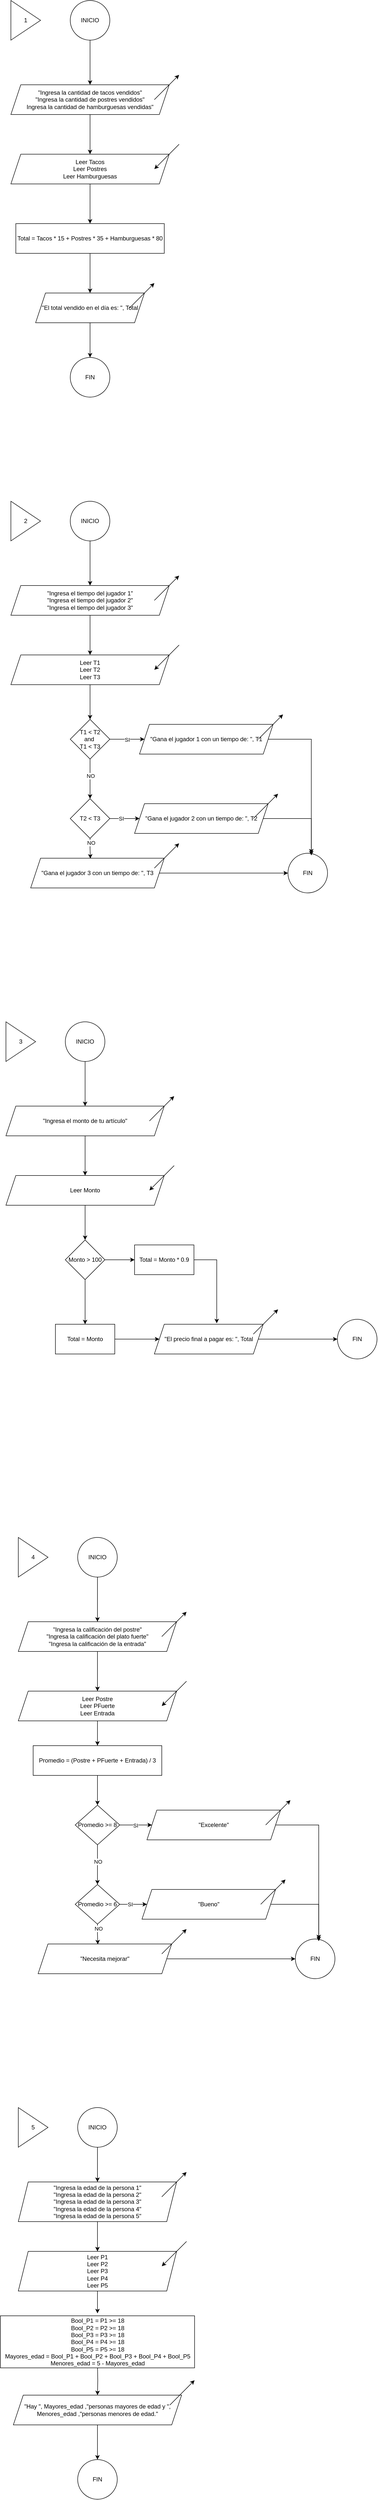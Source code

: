 <mxfile version="26.0.9">
  <diagram name="Página-1" id="dGv_ipiiO5JooaasCGac">
    <mxGraphModel dx="1720" dy="828" grid="1" gridSize="10" guides="1" tooltips="1" connect="1" arrows="1" fold="1" page="1" pageScale="1" pageWidth="850" pageHeight="1100" math="0" shadow="0">
      <root>
        <mxCell id="0" />
        <mxCell id="1" parent="0" />
        <mxCell id="MHHyMCnwShdOzs4blgGm-4" value="" style="edgeStyle=orthogonalEdgeStyle;rounded=0;orthogonalLoop=1;jettySize=auto;html=1;" edge="1" parent="1" source="MHHyMCnwShdOzs4blgGm-2" target="MHHyMCnwShdOzs4blgGm-3">
          <mxGeometry relative="1" as="geometry" />
        </mxCell>
        <mxCell id="MHHyMCnwShdOzs4blgGm-2" value="INICIO" style="ellipse;whiteSpace=wrap;html=1;aspect=fixed;" vertex="1" parent="1">
          <mxGeometry x="150" y="20" width="80" height="80" as="geometry" />
        </mxCell>
        <mxCell id="MHHyMCnwShdOzs4blgGm-6" value="" style="edgeStyle=orthogonalEdgeStyle;rounded=0;orthogonalLoop=1;jettySize=auto;html=1;" edge="1" parent="1" source="MHHyMCnwShdOzs4blgGm-3" target="MHHyMCnwShdOzs4blgGm-5">
          <mxGeometry relative="1" as="geometry" />
        </mxCell>
        <mxCell id="MHHyMCnwShdOzs4blgGm-3" value="&quot;Ingresa la cantidad de tacos vendidos&quot;&lt;div&gt;&quot;Ingresa la cantidad de postres vendidos&quot;&lt;/div&gt;&lt;div&gt;Ingresa la cantidad de hamburguesas vendidas&quot;&lt;/div&gt;" style="shape=parallelogram;perimeter=parallelogramPerimeter;whiteSpace=wrap;html=1;fixedSize=1;" vertex="1" parent="1">
          <mxGeometry x="30" y="190" width="320" height="60" as="geometry" />
        </mxCell>
        <mxCell id="MHHyMCnwShdOzs4blgGm-8" value="" style="edgeStyle=orthogonalEdgeStyle;rounded=0;orthogonalLoop=1;jettySize=auto;html=1;" edge="1" parent="1" source="MHHyMCnwShdOzs4blgGm-5" target="MHHyMCnwShdOzs4blgGm-7">
          <mxGeometry relative="1" as="geometry" />
        </mxCell>
        <mxCell id="MHHyMCnwShdOzs4blgGm-5" value="Leer Tacos&lt;div&gt;Leer Postres&lt;/div&gt;&lt;div&gt;Leer Hamburguesas&lt;/div&gt;" style="shape=parallelogram;perimeter=parallelogramPerimeter;whiteSpace=wrap;html=1;fixedSize=1;" vertex="1" parent="1">
          <mxGeometry x="30" y="330" width="320" height="60" as="geometry" />
        </mxCell>
        <mxCell id="MHHyMCnwShdOzs4blgGm-12" value="" style="edgeStyle=orthogonalEdgeStyle;rounded=0;orthogonalLoop=1;jettySize=auto;html=1;" edge="1" parent="1" source="MHHyMCnwShdOzs4blgGm-7" target="MHHyMCnwShdOzs4blgGm-11">
          <mxGeometry relative="1" as="geometry" />
        </mxCell>
        <mxCell id="MHHyMCnwShdOzs4blgGm-7" value="Total = Tacos * 15 + Postres * 35 + Hamburguesas * 80" style="whiteSpace=wrap;html=1;" vertex="1" parent="1">
          <mxGeometry x="40" y="470" width="300" height="60" as="geometry" />
        </mxCell>
        <mxCell id="MHHyMCnwShdOzs4blgGm-14" value="" style="edgeStyle=orthogonalEdgeStyle;rounded=0;orthogonalLoop=1;jettySize=auto;html=1;" edge="1" parent="1" source="MHHyMCnwShdOzs4blgGm-11" target="MHHyMCnwShdOzs4blgGm-13">
          <mxGeometry relative="1" as="geometry" />
        </mxCell>
        <mxCell id="MHHyMCnwShdOzs4blgGm-11" value="&quot;El total vendido en el día es: &quot;, Total" style="shape=parallelogram;perimeter=parallelogramPerimeter;whiteSpace=wrap;html=1;fixedSize=1;" vertex="1" parent="1">
          <mxGeometry x="80" y="610" width="220" height="60" as="geometry" />
        </mxCell>
        <mxCell id="MHHyMCnwShdOzs4blgGm-13" value="FIN" style="ellipse;whiteSpace=wrap;html=1;" vertex="1" parent="1">
          <mxGeometry x="150" y="740" width="80" height="80" as="geometry" />
        </mxCell>
        <mxCell id="MHHyMCnwShdOzs4blgGm-15" value="" style="endArrow=classic;html=1;rounded=0;" edge="1" parent="1">
          <mxGeometry width="50" height="50" relative="1" as="geometry">
            <mxPoint x="320" y="220" as="sourcePoint" />
            <mxPoint x="370" y="170" as="targetPoint" />
          </mxGeometry>
        </mxCell>
        <mxCell id="MHHyMCnwShdOzs4blgGm-16" value="" style="endArrow=classic;html=1;rounded=0;" edge="1" parent="1">
          <mxGeometry width="50" height="50" relative="1" as="geometry">
            <mxPoint x="270" y="640" as="sourcePoint" />
            <mxPoint x="320" y="590" as="targetPoint" />
          </mxGeometry>
        </mxCell>
        <mxCell id="MHHyMCnwShdOzs4blgGm-18" value="1" style="triangle;whiteSpace=wrap;html=1;" vertex="1" parent="1">
          <mxGeometry x="30" y="20" width="60" height="80" as="geometry" />
        </mxCell>
        <mxCell id="MHHyMCnwShdOzs4blgGm-19" value="" style="endArrow=classic;html=1;rounded=0;" edge="1" parent="1">
          <mxGeometry width="50" height="50" relative="1" as="geometry">
            <mxPoint x="370" y="310" as="sourcePoint" />
            <mxPoint x="320" y="360" as="targetPoint" />
          </mxGeometry>
        </mxCell>
        <mxCell id="MHHyMCnwShdOzs4blgGm-20" value="" style="edgeStyle=orthogonalEdgeStyle;rounded=0;orthogonalLoop=1;jettySize=auto;html=1;" edge="1" parent="1" source="MHHyMCnwShdOzs4blgGm-21" target="MHHyMCnwShdOzs4blgGm-23">
          <mxGeometry relative="1" as="geometry" />
        </mxCell>
        <mxCell id="MHHyMCnwShdOzs4blgGm-21" value="INICIO" style="ellipse;whiteSpace=wrap;html=1;aspect=fixed;" vertex="1" parent="1">
          <mxGeometry x="150" y="1030" width="80" height="80" as="geometry" />
        </mxCell>
        <mxCell id="MHHyMCnwShdOzs4blgGm-22" value="" style="edgeStyle=orthogonalEdgeStyle;rounded=0;orthogonalLoop=1;jettySize=auto;html=1;" edge="1" parent="1" source="MHHyMCnwShdOzs4blgGm-23" target="MHHyMCnwShdOzs4blgGm-25">
          <mxGeometry relative="1" as="geometry" />
        </mxCell>
        <mxCell id="MHHyMCnwShdOzs4blgGm-23" value="&quot;Ingresa el tiempo del jugador 1&quot;&lt;br&gt;&quot;Ingresa el tiempo del jugador 2&quot;&lt;div&gt;&quot;Ingresa el tiempo del jugador 3&quot;&lt;/div&gt;" style="shape=parallelogram;perimeter=parallelogramPerimeter;whiteSpace=wrap;html=1;fixedSize=1;" vertex="1" parent="1">
          <mxGeometry x="30" y="1200" width="320" height="60" as="geometry" />
        </mxCell>
        <mxCell id="MHHyMCnwShdOzs4blgGm-36" value="" style="edgeStyle=orthogonalEdgeStyle;rounded=0;orthogonalLoop=1;jettySize=auto;html=1;" edge="1" parent="1" source="MHHyMCnwShdOzs4blgGm-25" target="MHHyMCnwShdOzs4blgGm-35">
          <mxGeometry relative="1" as="geometry" />
        </mxCell>
        <mxCell id="MHHyMCnwShdOzs4blgGm-25" value="Leer T1&lt;div&gt;Leer T2&lt;/div&gt;&lt;div&gt;Leer T3&lt;/div&gt;" style="shape=parallelogram;perimeter=parallelogramPerimeter;whiteSpace=wrap;html=1;fixedSize=1;" vertex="1" parent="1">
          <mxGeometry x="30" y="1340" width="320" height="60" as="geometry" />
        </mxCell>
        <mxCell id="MHHyMCnwShdOzs4blgGm-31" value="" style="endArrow=classic;html=1;rounded=0;" edge="1" parent="1">
          <mxGeometry width="50" height="50" relative="1" as="geometry">
            <mxPoint x="320" y="1230" as="sourcePoint" />
            <mxPoint x="370" y="1180" as="targetPoint" />
          </mxGeometry>
        </mxCell>
        <mxCell id="MHHyMCnwShdOzs4blgGm-33" value="2" style="triangle;whiteSpace=wrap;html=1;" vertex="1" parent="1">
          <mxGeometry x="30" y="1030" width="60" height="80" as="geometry" />
        </mxCell>
        <mxCell id="MHHyMCnwShdOzs4blgGm-34" value="" style="endArrow=classic;html=1;rounded=0;" edge="1" parent="1">
          <mxGeometry width="50" height="50" relative="1" as="geometry">
            <mxPoint x="370" y="1320" as="sourcePoint" />
            <mxPoint x="320" y="1370" as="targetPoint" />
          </mxGeometry>
        </mxCell>
        <mxCell id="MHHyMCnwShdOzs4blgGm-38" value="" style="edgeStyle=orthogonalEdgeStyle;rounded=0;orthogonalLoop=1;jettySize=auto;html=1;" edge="1" parent="1" source="MHHyMCnwShdOzs4blgGm-35" target="MHHyMCnwShdOzs4blgGm-37">
          <mxGeometry relative="1" as="geometry" />
        </mxCell>
        <mxCell id="MHHyMCnwShdOzs4blgGm-39" value="SI" style="edgeLabel;html=1;align=center;verticalAlign=middle;resizable=0;points=[];" vertex="1" connectable="0" parent="MHHyMCnwShdOzs4blgGm-38">
          <mxGeometry x="-0.011" y="-1" relative="1" as="geometry">
            <mxPoint as="offset" />
          </mxGeometry>
        </mxCell>
        <mxCell id="MHHyMCnwShdOzs4blgGm-41" value="" style="edgeStyle=orthogonalEdgeStyle;rounded=0;orthogonalLoop=1;jettySize=auto;html=1;" edge="1" parent="1" source="MHHyMCnwShdOzs4blgGm-35" target="MHHyMCnwShdOzs4blgGm-40">
          <mxGeometry relative="1" as="geometry" />
        </mxCell>
        <mxCell id="MHHyMCnwShdOzs4blgGm-46" value="NO" style="edgeLabel;html=1;align=center;verticalAlign=middle;resizable=0;points=[];" vertex="1" connectable="0" parent="MHHyMCnwShdOzs4blgGm-41">
          <mxGeometry x="-0.15" y="1" relative="1" as="geometry">
            <mxPoint as="offset" />
          </mxGeometry>
        </mxCell>
        <mxCell id="MHHyMCnwShdOzs4blgGm-35" value="T1 &amp;lt; T2&lt;div&gt;and&amp;nbsp;&lt;/div&gt;&lt;div&gt;T1 &amp;lt; T3&lt;/div&gt;" style="rhombus;whiteSpace=wrap;html=1;" vertex="1" parent="1">
          <mxGeometry x="150" y="1470" width="80" height="80" as="geometry" />
        </mxCell>
        <mxCell id="MHHyMCnwShdOzs4blgGm-37" value="&quot;Gana el jugador 1 con un tiempo de: &quot;, T1" style="shape=parallelogram;perimeter=parallelogramPerimeter;whiteSpace=wrap;html=1;fixedSize=1;" vertex="1" parent="1">
          <mxGeometry x="290" y="1480" width="270" height="60" as="geometry" />
        </mxCell>
        <mxCell id="MHHyMCnwShdOzs4blgGm-43" style="edgeStyle=orthogonalEdgeStyle;rounded=0;orthogonalLoop=1;jettySize=auto;html=1;exitX=1;exitY=0.5;exitDx=0;exitDy=0;entryX=0;entryY=0.5;entryDx=0;entryDy=0;" edge="1" parent="1" source="MHHyMCnwShdOzs4blgGm-40" target="MHHyMCnwShdOzs4blgGm-42">
          <mxGeometry relative="1" as="geometry" />
        </mxCell>
        <mxCell id="MHHyMCnwShdOzs4blgGm-47" value="SI" style="edgeLabel;html=1;align=center;verticalAlign=middle;resizable=0;points=[];" vertex="1" connectable="0" parent="MHHyMCnwShdOzs4blgGm-43">
          <mxGeometry x="-0.247" relative="1" as="geometry">
            <mxPoint as="offset" />
          </mxGeometry>
        </mxCell>
        <mxCell id="MHHyMCnwShdOzs4blgGm-40" value="T2 &amp;lt; T3" style="rhombus;whiteSpace=wrap;html=1;" vertex="1" parent="1">
          <mxGeometry x="150" y="1630" width="80" height="80" as="geometry" />
        </mxCell>
        <mxCell id="MHHyMCnwShdOzs4blgGm-42" value="&quot;Gana el jugador 2&lt;span style=&quot;color: rgba(0, 0, 0, 0); font-family: monospace; font-size: 0px; text-align: start; text-wrap: nowrap;&quot;&gt;%3CmxGraphModel%3E%3Croot%3E%3CmxCell%20id%3D%220%22%2F%3E%3CmxCell%20id%3D%221%22%20parent%3D%220%22%2F%3E%3CmxCell%20id%3D%222%22%20value%3D%22%26quot%3BGana%20el%20jugador%201%20con%20un%20tiempo%20de%3A%20%26quot%3B%2C%20T1%22%20style%3D%22shape%3Dparallelogram%3Bperimeter%3DparallelogramPerimeter%3BwhiteSpace%3Dwrap%3Bhtml%3D1%3BfixedSize%3D1%3B%22%20vertex%3D%221%22%20parent%3D%221%22%3E%3CmxGeometry%20x%3D%22290%22%20y%3D%221310%22%20width%3D%22270%22%20height%3D%2260%22%20as%3D%22geometry%22%2F%3E%3C%2FmxCell%3E%3C%2Froot%3E%3C%2FmxGraphModel%3E&lt;/span&gt;&amp;nbsp;con un tiempo de: &quot;, T2" style="shape=parallelogram;perimeter=parallelogramPerimeter;whiteSpace=wrap;html=1;fixedSize=1;" vertex="1" parent="1">
          <mxGeometry x="280" y="1640" width="270" height="60" as="geometry" />
        </mxCell>
        <mxCell id="MHHyMCnwShdOzs4blgGm-50" value="" style="edgeStyle=orthogonalEdgeStyle;rounded=0;orthogonalLoop=1;jettySize=auto;html=1;" edge="1" parent="1" source="MHHyMCnwShdOzs4blgGm-44" target="MHHyMCnwShdOzs4blgGm-49">
          <mxGeometry relative="1" as="geometry" />
        </mxCell>
        <mxCell id="MHHyMCnwShdOzs4blgGm-44" value="&quot;Gana el jugador 3 con un tiempo de: &quot;, T3" style="shape=parallelogram;perimeter=parallelogramPerimeter;whiteSpace=wrap;html=1;fixedSize=1;" vertex="1" parent="1">
          <mxGeometry x="70" y="1750" width="270" height="60" as="geometry" />
        </mxCell>
        <mxCell id="MHHyMCnwShdOzs4blgGm-45" style="edgeStyle=orthogonalEdgeStyle;rounded=0;orthogonalLoop=1;jettySize=auto;html=1;exitX=0.5;exitY=1;exitDx=0;exitDy=0;entryX=0.447;entryY=0.013;entryDx=0;entryDy=0;entryPerimeter=0;" edge="1" parent="1" source="MHHyMCnwShdOzs4blgGm-40" target="MHHyMCnwShdOzs4blgGm-44">
          <mxGeometry relative="1" as="geometry" />
        </mxCell>
        <mxCell id="MHHyMCnwShdOzs4blgGm-48" value="NO" style="edgeLabel;html=1;align=center;verticalAlign=middle;resizable=0;points=[];" vertex="1" connectable="0" parent="MHHyMCnwShdOzs4blgGm-45">
          <mxGeometry x="-0.566" y="2" relative="1" as="geometry">
            <mxPoint as="offset" />
          </mxGeometry>
        </mxCell>
        <mxCell id="MHHyMCnwShdOzs4blgGm-49" value="FIN" style="ellipse;whiteSpace=wrap;html=1;" vertex="1" parent="1">
          <mxGeometry x="590" y="1740" width="80" height="80" as="geometry" />
        </mxCell>
        <mxCell id="MHHyMCnwShdOzs4blgGm-53" style="edgeStyle=orthogonalEdgeStyle;rounded=0;orthogonalLoop=1;jettySize=auto;html=1;entryX=0.59;entryY=0.005;entryDx=0;entryDy=0;entryPerimeter=0;" edge="1" parent="1" source="MHHyMCnwShdOzs4blgGm-42" target="MHHyMCnwShdOzs4blgGm-49">
          <mxGeometry relative="1" as="geometry" />
        </mxCell>
        <mxCell id="MHHyMCnwShdOzs4blgGm-54" style="edgeStyle=orthogonalEdgeStyle;rounded=0;orthogonalLoop=1;jettySize=auto;html=1;entryX=0.59;entryY=0.055;entryDx=0;entryDy=0;entryPerimeter=0;" edge="1" parent="1" source="MHHyMCnwShdOzs4blgGm-37" target="MHHyMCnwShdOzs4blgGm-49">
          <mxGeometry relative="1" as="geometry" />
        </mxCell>
        <mxCell id="MHHyMCnwShdOzs4blgGm-55" value="" style="endArrow=classic;html=1;rounded=0;" edge="1" parent="1">
          <mxGeometry width="50" height="50" relative="1" as="geometry">
            <mxPoint x="530" y="1510" as="sourcePoint" />
            <mxPoint x="580" y="1460" as="targetPoint" />
          </mxGeometry>
        </mxCell>
        <mxCell id="MHHyMCnwShdOzs4blgGm-56" value="" style="endArrow=classic;html=1;rounded=0;" edge="1" parent="1">
          <mxGeometry width="50" height="50" relative="1" as="geometry">
            <mxPoint x="520" y="1670" as="sourcePoint" />
            <mxPoint x="570" y="1620" as="targetPoint" />
          </mxGeometry>
        </mxCell>
        <mxCell id="MHHyMCnwShdOzs4blgGm-57" value="" style="endArrow=classic;html=1;rounded=0;" edge="1" parent="1">
          <mxGeometry width="50" height="50" relative="1" as="geometry">
            <mxPoint x="320" y="1770" as="sourcePoint" />
            <mxPoint x="370" y="1720" as="targetPoint" />
          </mxGeometry>
        </mxCell>
        <mxCell id="MHHyMCnwShdOzs4blgGm-58" value="" style="edgeStyle=orthogonalEdgeStyle;rounded=0;orthogonalLoop=1;jettySize=auto;html=1;" edge="1" parent="1" source="MHHyMCnwShdOzs4blgGm-59" target="MHHyMCnwShdOzs4blgGm-61">
          <mxGeometry relative="1" as="geometry" />
        </mxCell>
        <mxCell id="MHHyMCnwShdOzs4blgGm-59" value="INICIO" style="ellipse;whiteSpace=wrap;html=1;aspect=fixed;" vertex="1" parent="1">
          <mxGeometry x="140" y="2080" width="80" height="80" as="geometry" />
        </mxCell>
        <mxCell id="MHHyMCnwShdOzs4blgGm-60" value="" style="edgeStyle=orthogonalEdgeStyle;rounded=0;orthogonalLoop=1;jettySize=auto;html=1;" edge="1" parent="1" source="MHHyMCnwShdOzs4blgGm-61" target="MHHyMCnwShdOzs4blgGm-63">
          <mxGeometry relative="1" as="geometry" />
        </mxCell>
        <mxCell id="MHHyMCnwShdOzs4blgGm-61" value="&lt;div&gt;&quot;Ingresa el monto de tu artículo&quot;&lt;/div&gt;" style="shape=parallelogram;perimeter=parallelogramPerimeter;whiteSpace=wrap;html=1;fixedSize=1;" vertex="1" parent="1">
          <mxGeometry x="20" y="2250" width="320" height="60" as="geometry" />
        </mxCell>
        <mxCell id="MHHyMCnwShdOzs4blgGm-62" value="" style="edgeStyle=orthogonalEdgeStyle;rounded=0;orthogonalLoop=1;jettySize=auto;html=1;" edge="1" parent="1" source="MHHyMCnwShdOzs4blgGm-63" target="MHHyMCnwShdOzs4blgGm-71">
          <mxGeometry relative="1" as="geometry" />
        </mxCell>
        <mxCell id="MHHyMCnwShdOzs4blgGm-63" value="Leer Monto" style="shape=parallelogram;perimeter=parallelogramPerimeter;whiteSpace=wrap;html=1;fixedSize=1;" vertex="1" parent="1">
          <mxGeometry x="20" y="2390" width="320" height="60" as="geometry" />
        </mxCell>
        <mxCell id="MHHyMCnwShdOzs4blgGm-64" value="" style="endArrow=classic;html=1;rounded=0;" edge="1" parent="1">
          <mxGeometry width="50" height="50" relative="1" as="geometry">
            <mxPoint x="310" y="2280" as="sourcePoint" />
            <mxPoint x="360" y="2230" as="targetPoint" />
          </mxGeometry>
        </mxCell>
        <mxCell id="MHHyMCnwShdOzs4blgGm-65" value="3" style="triangle;whiteSpace=wrap;html=1;" vertex="1" parent="1">
          <mxGeometry x="20" y="2080" width="60" height="80" as="geometry" />
        </mxCell>
        <mxCell id="MHHyMCnwShdOzs4blgGm-66" value="" style="endArrow=classic;html=1;rounded=0;" edge="1" parent="1">
          <mxGeometry width="50" height="50" relative="1" as="geometry">
            <mxPoint x="360" y="2370" as="sourcePoint" />
            <mxPoint x="310" y="2420" as="targetPoint" />
          </mxGeometry>
        </mxCell>
        <mxCell id="MHHyMCnwShdOzs4blgGm-88" value="" style="edgeStyle=orthogonalEdgeStyle;rounded=0;orthogonalLoop=1;jettySize=auto;html=1;" edge="1" parent="1" source="MHHyMCnwShdOzs4blgGm-71" target="MHHyMCnwShdOzs4blgGm-87">
          <mxGeometry relative="1" as="geometry" />
        </mxCell>
        <mxCell id="MHHyMCnwShdOzs4blgGm-90" value="" style="edgeStyle=orthogonalEdgeStyle;rounded=0;orthogonalLoop=1;jettySize=auto;html=1;" edge="1" parent="1" source="MHHyMCnwShdOzs4blgGm-71" target="MHHyMCnwShdOzs4blgGm-89">
          <mxGeometry relative="1" as="geometry" />
        </mxCell>
        <mxCell id="MHHyMCnwShdOzs4blgGm-71" value="Monto &amp;gt; 100" style="rhombus;whiteSpace=wrap;html=1;" vertex="1" parent="1">
          <mxGeometry x="140" y="2520" width="80" height="80" as="geometry" />
        </mxCell>
        <mxCell id="MHHyMCnwShdOzs4blgGm-87" value="Total = Monto * 0.9" style="whiteSpace=wrap;html=1;" vertex="1" parent="1">
          <mxGeometry x="280" y="2530" width="120" height="60" as="geometry" />
        </mxCell>
        <mxCell id="MHHyMCnwShdOzs4blgGm-92" value="" style="edgeStyle=orthogonalEdgeStyle;rounded=0;orthogonalLoop=1;jettySize=auto;html=1;" edge="1" parent="1" source="MHHyMCnwShdOzs4blgGm-89" target="MHHyMCnwShdOzs4blgGm-91">
          <mxGeometry relative="1" as="geometry" />
        </mxCell>
        <mxCell id="MHHyMCnwShdOzs4blgGm-89" value="Total = Monto" style="whiteSpace=wrap;html=1;" vertex="1" parent="1">
          <mxGeometry x="120" y="2690" width="120" height="60" as="geometry" />
        </mxCell>
        <mxCell id="MHHyMCnwShdOzs4blgGm-94" value="" style="edgeStyle=orthogonalEdgeStyle;rounded=0;orthogonalLoop=1;jettySize=auto;html=1;" edge="1" parent="1" source="MHHyMCnwShdOzs4blgGm-91" target="MHHyMCnwShdOzs4blgGm-93">
          <mxGeometry relative="1" as="geometry" />
        </mxCell>
        <mxCell id="MHHyMCnwShdOzs4blgGm-91" value="&quot;El precio final a pagar es: &quot;, Total" style="shape=parallelogram;perimeter=parallelogramPerimeter;whiteSpace=wrap;html=1;fixedSize=1;" vertex="1" parent="1">
          <mxGeometry x="320" y="2690" width="220" height="60" as="geometry" />
        </mxCell>
        <mxCell id="MHHyMCnwShdOzs4blgGm-93" value="FIN" style="ellipse;whiteSpace=wrap;html=1;" vertex="1" parent="1">
          <mxGeometry x="690" y="2680" width="80" height="80" as="geometry" />
        </mxCell>
        <mxCell id="MHHyMCnwShdOzs4blgGm-95" value="" style="endArrow=classic;html=1;rounded=0;" edge="1" parent="1">
          <mxGeometry width="50" height="50" relative="1" as="geometry">
            <mxPoint x="520" y="2710" as="sourcePoint" />
            <mxPoint x="570" y="2660" as="targetPoint" />
          </mxGeometry>
        </mxCell>
        <mxCell id="MHHyMCnwShdOzs4blgGm-96" style="edgeStyle=orthogonalEdgeStyle;rounded=0;orthogonalLoop=1;jettySize=auto;html=1;entryX=0.573;entryY=-0.033;entryDx=0;entryDy=0;entryPerimeter=0;" edge="1" parent="1" source="MHHyMCnwShdOzs4blgGm-87" target="MHHyMCnwShdOzs4blgGm-91">
          <mxGeometry relative="1" as="geometry">
            <Array as="points">
              <mxPoint x="446" y="2560" />
            </Array>
          </mxGeometry>
        </mxCell>
        <mxCell id="MHHyMCnwShdOzs4blgGm-146" value="" style="edgeStyle=orthogonalEdgeStyle;rounded=0;orthogonalLoop=1;jettySize=auto;html=1;" edge="1" parent="1" source="MHHyMCnwShdOzs4blgGm-147" target="MHHyMCnwShdOzs4blgGm-149">
          <mxGeometry relative="1" as="geometry" />
        </mxCell>
        <mxCell id="MHHyMCnwShdOzs4blgGm-147" value="INICIO" style="ellipse;whiteSpace=wrap;html=1;aspect=fixed;" vertex="1" parent="1">
          <mxGeometry x="165" y="3120" width="80" height="80" as="geometry" />
        </mxCell>
        <mxCell id="MHHyMCnwShdOzs4blgGm-148" value="" style="edgeStyle=orthogonalEdgeStyle;rounded=0;orthogonalLoop=1;jettySize=auto;html=1;" edge="1" parent="1" source="MHHyMCnwShdOzs4blgGm-149" target="MHHyMCnwShdOzs4blgGm-151">
          <mxGeometry relative="1" as="geometry" />
        </mxCell>
        <mxCell id="MHHyMCnwShdOzs4blgGm-149" value="&quot;Ingresa la calificación del postre&quot;&lt;div&gt;&quot;Ingresa la calificación del plato fuerte&quot;&lt;div&gt;&quot;Ingresa la calificación de la entrada&quot;&lt;/div&gt;&lt;/div&gt;" style="shape=parallelogram;perimeter=parallelogramPerimeter;whiteSpace=wrap;html=1;fixedSize=1;" vertex="1" parent="1">
          <mxGeometry x="45" y="3290" width="320" height="60" as="geometry" />
        </mxCell>
        <mxCell id="MHHyMCnwShdOzs4blgGm-176" value="" style="edgeStyle=orthogonalEdgeStyle;rounded=0;orthogonalLoop=1;jettySize=auto;html=1;" edge="1" parent="1" source="MHHyMCnwShdOzs4blgGm-151" target="MHHyMCnwShdOzs4blgGm-175">
          <mxGeometry relative="1" as="geometry" />
        </mxCell>
        <mxCell id="MHHyMCnwShdOzs4blgGm-151" value="Leer Postre&lt;div&gt;Leer PFuerte&lt;/div&gt;&lt;div&gt;&lt;span style=&quot;background-color: transparent; color: light-dark(rgb(0, 0, 0), rgb(255, 255, 255));&quot;&gt;Leer Entrada&lt;/span&gt;&lt;/div&gt;" style="shape=parallelogram;perimeter=parallelogramPerimeter;whiteSpace=wrap;html=1;fixedSize=1;" vertex="1" parent="1">
          <mxGeometry x="45" y="3430" width="320" height="60" as="geometry" />
        </mxCell>
        <mxCell id="MHHyMCnwShdOzs4blgGm-152" value="" style="endArrow=classic;html=1;rounded=0;" edge="1" parent="1">
          <mxGeometry width="50" height="50" relative="1" as="geometry">
            <mxPoint x="335" y="3320" as="sourcePoint" />
            <mxPoint x="385" y="3270" as="targetPoint" />
          </mxGeometry>
        </mxCell>
        <mxCell id="MHHyMCnwShdOzs4blgGm-153" value="4" style="triangle;whiteSpace=wrap;html=1;" vertex="1" parent="1">
          <mxGeometry x="45" y="3120" width="60" height="80" as="geometry" />
        </mxCell>
        <mxCell id="MHHyMCnwShdOzs4blgGm-154" value="" style="endArrow=classic;html=1;rounded=0;" edge="1" parent="1">
          <mxGeometry width="50" height="50" relative="1" as="geometry">
            <mxPoint x="385" y="3410" as="sourcePoint" />
            <mxPoint x="335" y="3460" as="targetPoint" />
          </mxGeometry>
        </mxCell>
        <mxCell id="MHHyMCnwShdOzs4blgGm-155" value="" style="edgeStyle=orthogonalEdgeStyle;rounded=0;orthogonalLoop=1;jettySize=auto;html=1;" edge="1" parent="1" source="MHHyMCnwShdOzs4blgGm-159" target="MHHyMCnwShdOzs4blgGm-160">
          <mxGeometry relative="1" as="geometry" />
        </mxCell>
        <mxCell id="MHHyMCnwShdOzs4blgGm-156" value="SI" style="edgeLabel;html=1;align=center;verticalAlign=middle;resizable=0;points=[];" vertex="1" connectable="0" parent="MHHyMCnwShdOzs4blgGm-155">
          <mxGeometry x="-0.011" y="-1" relative="1" as="geometry">
            <mxPoint as="offset" />
          </mxGeometry>
        </mxCell>
        <mxCell id="MHHyMCnwShdOzs4blgGm-157" value="" style="edgeStyle=orthogonalEdgeStyle;rounded=0;orthogonalLoop=1;jettySize=auto;html=1;" edge="1" parent="1" source="MHHyMCnwShdOzs4blgGm-159" target="MHHyMCnwShdOzs4blgGm-163">
          <mxGeometry relative="1" as="geometry" />
        </mxCell>
        <mxCell id="MHHyMCnwShdOzs4blgGm-158" value="NO" style="edgeLabel;html=1;align=center;verticalAlign=middle;resizable=0;points=[];" vertex="1" connectable="0" parent="MHHyMCnwShdOzs4blgGm-157">
          <mxGeometry x="-0.15" y="1" relative="1" as="geometry">
            <mxPoint as="offset" />
          </mxGeometry>
        </mxCell>
        <mxCell id="MHHyMCnwShdOzs4blgGm-159" value="Promedio &amp;gt;= 8" style="rhombus;whiteSpace=wrap;html=1;" vertex="1" parent="1">
          <mxGeometry x="160" y="3660" width="90" height="80" as="geometry" />
        </mxCell>
        <mxCell id="MHHyMCnwShdOzs4blgGm-160" value="&quot;Excelente&quot;" style="shape=parallelogram;perimeter=parallelogramPerimeter;whiteSpace=wrap;html=1;fixedSize=1;" vertex="1" parent="1">
          <mxGeometry x="305" y="3670" width="270" height="60" as="geometry" />
        </mxCell>
        <mxCell id="MHHyMCnwShdOzs4blgGm-161" style="edgeStyle=orthogonalEdgeStyle;rounded=0;orthogonalLoop=1;jettySize=auto;html=1;exitX=1;exitY=0.5;exitDx=0;exitDy=0;entryX=0;entryY=0.5;entryDx=0;entryDy=0;" edge="1" parent="1" source="MHHyMCnwShdOzs4blgGm-163" target="MHHyMCnwShdOzs4blgGm-164">
          <mxGeometry relative="1" as="geometry" />
        </mxCell>
        <mxCell id="MHHyMCnwShdOzs4blgGm-162" value="SI" style="edgeLabel;html=1;align=center;verticalAlign=middle;resizable=0;points=[];" vertex="1" connectable="0" parent="MHHyMCnwShdOzs4blgGm-161">
          <mxGeometry x="-0.247" relative="1" as="geometry">
            <mxPoint as="offset" />
          </mxGeometry>
        </mxCell>
        <mxCell id="MHHyMCnwShdOzs4blgGm-163" value="Promedio &amp;gt;= 6" style="rhombus;whiteSpace=wrap;html=1;" vertex="1" parent="1">
          <mxGeometry x="160" y="3820" width="90" height="80" as="geometry" />
        </mxCell>
        <mxCell id="MHHyMCnwShdOzs4blgGm-164" value="&quot;Bueno&quot;" style="shape=parallelogram;perimeter=parallelogramPerimeter;whiteSpace=wrap;html=1;fixedSize=1;" vertex="1" parent="1">
          <mxGeometry x="295" y="3830" width="270" height="60" as="geometry" />
        </mxCell>
        <mxCell id="MHHyMCnwShdOzs4blgGm-165" value="" style="edgeStyle=orthogonalEdgeStyle;rounded=0;orthogonalLoop=1;jettySize=auto;html=1;" edge="1" parent="1" source="MHHyMCnwShdOzs4blgGm-166" target="MHHyMCnwShdOzs4blgGm-169">
          <mxGeometry relative="1" as="geometry" />
        </mxCell>
        <mxCell id="MHHyMCnwShdOzs4blgGm-166" value="&quot;Necesita mejorar&quot;" style="shape=parallelogram;perimeter=parallelogramPerimeter;whiteSpace=wrap;html=1;fixedSize=1;" vertex="1" parent="1">
          <mxGeometry x="85" y="3940" width="270" height="60" as="geometry" />
        </mxCell>
        <mxCell id="MHHyMCnwShdOzs4blgGm-167" style="edgeStyle=orthogonalEdgeStyle;rounded=0;orthogonalLoop=1;jettySize=auto;html=1;exitX=0.5;exitY=1;exitDx=0;exitDy=0;entryX=0.447;entryY=0.013;entryDx=0;entryDy=0;entryPerimeter=0;" edge="1" parent="1" source="MHHyMCnwShdOzs4blgGm-163" target="MHHyMCnwShdOzs4blgGm-166">
          <mxGeometry relative="1" as="geometry" />
        </mxCell>
        <mxCell id="MHHyMCnwShdOzs4blgGm-168" value="NO" style="edgeLabel;html=1;align=center;verticalAlign=middle;resizable=0;points=[];" vertex="1" connectable="0" parent="MHHyMCnwShdOzs4blgGm-167">
          <mxGeometry x="-0.566" y="2" relative="1" as="geometry">
            <mxPoint as="offset" />
          </mxGeometry>
        </mxCell>
        <mxCell id="MHHyMCnwShdOzs4blgGm-169" value="FIN" style="ellipse;whiteSpace=wrap;html=1;" vertex="1" parent="1">
          <mxGeometry x="605" y="3930" width="80" height="80" as="geometry" />
        </mxCell>
        <mxCell id="MHHyMCnwShdOzs4blgGm-170" style="edgeStyle=orthogonalEdgeStyle;rounded=0;orthogonalLoop=1;jettySize=auto;html=1;entryX=0.59;entryY=0.005;entryDx=0;entryDy=0;entryPerimeter=0;" edge="1" parent="1" source="MHHyMCnwShdOzs4blgGm-164" target="MHHyMCnwShdOzs4blgGm-169">
          <mxGeometry relative="1" as="geometry" />
        </mxCell>
        <mxCell id="MHHyMCnwShdOzs4blgGm-171" style="edgeStyle=orthogonalEdgeStyle;rounded=0;orthogonalLoop=1;jettySize=auto;html=1;entryX=0.59;entryY=0.055;entryDx=0;entryDy=0;entryPerimeter=0;" edge="1" parent="1" source="MHHyMCnwShdOzs4blgGm-160" target="MHHyMCnwShdOzs4blgGm-169">
          <mxGeometry relative="1" as="geometry" />
        </mxCell>
        <mxCell id="MHHyMCnwShdOzs4blgGm-172" value="" style="endArrow=classic;html=1;rounded=0;" edge="1" parent="1">
          <mxGeometry width="50" height="50" relative="1" as="geometry">
            <mxPoint x="545" y="3700" as="sourcePoint" />
            <mxPoint x="595" y="3650" as="targetPoint" />
          </mxGeometry>
        </mxCell>
        <mxCell id="MHHyMCnwShdOzs4blgGm-173" value="" style="endArrow=classic;html=1;rounded=0;" edge="1" parent="1">
          <mxGeometry width="50" height="50" relative="1" as="geometry">
            <mxPoint x="535" y="3860" as="sourcePoint" />
            <mxPoint x="585" y="3810" as="targetPoint" />
          </mxGeometry>
        </mxCell>
        <mxCell id="MHHyMCnwShdOzs4blgGm-174" value="" style="endArrow=classic;html=1;rounded=0;" edge="1" parent="1">
          <mxGeometry width="50" height="50" relative="1" as="geometry">
            <mxPoint x="335" y="3960" as="sourcePoint" />
            <mxPoint x="385" y="3910" as="targetPoint" />
          </mxGeometry>
        </mxCell>
        <mxCell id="MHHyMCnwShdOzs4blgGm-177" style="edgeStyle=orthogonalEdgeStyle;rounded=0;orthogonalLoop=1;jettySize=auto;html=1;entryX=0.5;entryY=0;entryDx=0;entryDy=0;" edge="1" parent="1" source="MHHyMCnwShdOzs4blgGm-175" target="MHHyMCnwShdOzs4blgGm-159">
          <mxGeometry relative="1" as="geometry" />
        </mxCell>
        <mxCell id="MHHyMCnwShdOzs4blgGm-175" value="Promedio = (Postre + PFuerte + Entrada) / 3" style="whiteSpace=wrap;html=1;" vertex="1" parent="1">
          <mxGeometry x="75" y="3540" width="260" height="60" as="geometry" />
        </mxCell>
        <mxCell id="MHHyMCnwShdOzs4blgGm-178" value="" style="edgeStyle=orthogonalEdgeStyle;rounded=0;orthogonalLoop=1;jettySize=auto;html=1;" edge="1" parent="1" source="MHHyMCnwShdOzs4blgGm-179" target="MHHyMCnwShdOzs4blgGm-181">
          <mxGeometry relative="1" as="geometry" />
        </mxCell>
        <mxCell id="MHHyMCnwShdOzs4blgGm-179" value="INICIO" style="ellipse;whiteSpace=wrap;html=1;aspect=fixed;" vertex="1" parent="1">
          <mxGeometry x="165" y="4270" width="80" height="80" as="geometry" />
        </mxCell>
        <mxCell id="MHHyMCnwShdOzs4blgGm-180" value="" style="edgeStyle=orthogonalEdgeStyle;rounded=0;orthogonalLoop=1;jettySize=auto;html=1;" edge="1" parent="1" source="MHHyMCnwShdOzs4blgGm-181" target="MHHyMCnwShdOzs4blgGm-183">
          <mxGeometry relative="1" as="geometry" />
        </mxCell>
        <mxCell id="MHHyMCnwShdOzs4blgGm-181" value="&lt;div&gt;&lt;div&gt;&quot;Ingresa la edad de la persona 1&quot;&lt;/div&gt;&lt;/div&gt;&lt;div&gt;&quot;Ingresa la edad de la persona 2&quot;&lt;br&gt;&lt;/div&gt;&lt;div&gt;&quot;Ingresa la edad de la persona 3&quot;&lt;br&gt;&lt;/div&gt;&lt;div&gt;&quot;Ingresa la edad de la persona 4&quot;&lt;br&gt;&lt;/div&gt;&lt;div&gt;&quot;Ingresa la edad de la persona 5&quot;&lt;br&gt;&lt;/div&gt;" style="shape=parallelogram;perimeter=parallelogramPerimeter;whiteSpace=wrap;html=1;fixedSize=1;" vertex="1" parent="1">
          <mxGeometry x="45" y="4420" width="320" height="80" as="geometry" />
        </mxCell>
        <mxCell id="MHHyMCnwShdOzs4blgGm-182" value="" style="edgeStyle=orthogonalEdgeStyle;rounded=0;orthogonalLoop=1;jettySize=auto;html=1;" edge="1" parent="1" source="MHHyMCnwShdOzs4blgGm-183">
          <mxGeometry relative="1" as="geometry">
            <mxPoint x="205.067" y="4685" as="targetPoint" />
          </mxGeometry>
        </mxCell>
        <mxCell id="MHHyMCnwShdOzs4blgGm-183" value="Leer P1&lt;div&gt;Leer P2&lt;br&gt;&lt;/div&gt;&lt;div&gt;Leer P3&lt;br&gt;&lt;/div&gt;&lt;div&gt;Leer P4&lt;br&gt;&lt;/div&gt;&lt;div&gt;Leer P5&lt;/div&gt;" style="shape=parallelogram;perimeter=parallelogramPerimeter;whiteSpace=wrap;html=1;fixedSize=1;" vertex="1" parent="1">
          <mxGeometry x="45" y="4560" width="320" height="80" as="geometry" />
        </mxCell>
        <mxCell id="MHHyMCnwShdOzs4blgGm-184" value="" style="endArrow=classic;html=1;rounded=0;" edge="1" parent="1">
          <mxGeometry width="50" height="50" relative="1" as="geometry">
            <mxPoint x="335" y="4450" as="sourcePoint" />
            <mxPoint x="385" y="4400" as="targetPoint" />
          </mxGeometry>
        </mxCell>
        <mxCell id="MHHyMCnwShdOzs4blgGm-185" value="5" style="triangle;whiteSpace=wrap;html=1;" vertex="1" parent="1">
          <mxGeometry x="45" y="4270" width="60" height="80" as="geometry" />
        </mxCell>
        <mxCell id="MHHyMCnwShdOzs4blgGm-186" value="" style="endArrow=classic;html=1;rounded=0;" edge="1" parent="1">
          <mxGeometry width="50" height="50" relative="1" as="geometry">
            <mxPoint x="385" y="4540" as="sourcePoint" />
            <mxPoint x="335" y="4590" as="targetPoint" />
          </mxGeometry>
        </mxCell>
        <mxCell id="MHHyMCnwShdOzs4blgGm-189" value="" style="edgeStyle=orthogonalEdgeStyle;rounded=0;orthogonalLoop=1;jettySize=auto;html=1;" edge="1" parent="1" target="MHHyMCnwShdOzs4blgGm-188">
          <mxGeometry relative="1" as="geometry">
            <mxPoint x="205.067" y="4790" as="sourcePoint" />
          </mxGeometry>
        </mxCell>
        <mxCell id="MHHyMCnwShdOzs4blgGm-187" value="Bool_P1 = P1 &amp;gt;= 18&lt;div&gt;Bool_P2 = P2 &amp;gt;= 18&lt;br&gt;&lt;/div&gt;&lt;div&gt;Bool_P3 = P3 &amp;gt;= 18&lt;br&gt;&lt;/div&gt;&lt;div&gt;Bool_P4 = P4 &amp;gt;= 18&lt;br&gt;&lt;/div&gt;&lt;div&gt;Bool_P5 = P5 &amp;gt;= 18&lt;br&gt;&lt;/div&gt;&lt;div&gt;Mayores_edad = Bool_P1 + Bool_P2 + Bool_P3 + Bool_P4 + Bool_P5&lt;/div&gt;&lt;div&gt;Menores_edad = 5 - Mayores_edad&lt;/div&gt;" style="whiteSpace=wrap;html=1;" vertex="1" parent="1">
          <mxGeometry x="8.75" y="4690" width="392.5" height="105" as="geometry" />
        </mxCell>
        <mxCell id="MHHyMCnwShdOzs4blgGm-191" value="" style="edgeStyle=orthogonalEdgeStyle;rounded=0;orthogonalLoop=1;jettySize=auto;html=1;" edge="1" parent="1" source="MHHyMCnwShdOzs4blgGm-188" target="MHHyMCnwShdOzs4blgGm-190">
          <mxGeometry relative="1" as="geometry" />
        </mxCell>
        <mxCell id="MHHyMCnwShdOzs4blgGm-188" value="&quot;Hay &quot;, Mayores_edad ,&quot;personas mayores de edad y &quot;, Menores_edad ,&quot;personas menores de edad.&quot;" style="shape=parallelogram;perimeter=parallelogramPerimeter;whiteSpace=wrap;html=1;fixedSize=1;" vertex="1" parent="1">
          <mxGeometry x="35" y="4850" width="340" height="60" as="geometry" />
        </mxCell>
        <mxCell id="MHHyMCnwShdOzs4blgGm-190" value="FIN" style="ellipse;whiteSpace=wrap;html=1;" vertex="1" parent="1">
          <mxGeometry x="165" y="4980" width="80" height="80" as="geometry" />
        </mxCell>
        <mxCell id="MHHyMCnwShdOzs4blgGm-192" value="" style="endArrow=classic;html=1;rounded=0;" edge="1" parent="1">
          <mxGeometry width="50" height="50" relative="1" as="geometry">
            <mxPoint x="351.25" y="4870" as="sourcePoint" />
            <mxPoint x="401.25" y="4820" as="targetPoint" />
          </mxGeometry>
        </mxCell>
      </root>
    </mxGraphModel>
  </diagram>
</mxfile>
